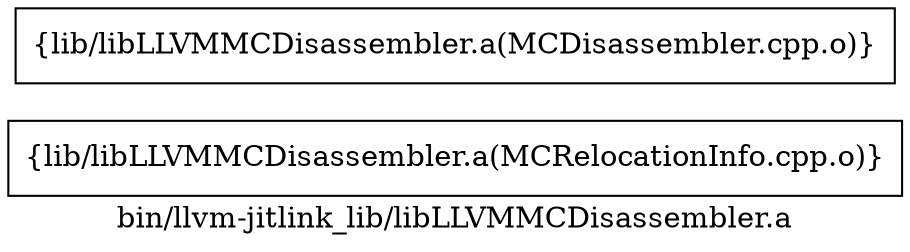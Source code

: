 digraph "bin/llvm-jitlink_lib/libLLVMMCDisassembler.a" {
	label="bin/llvm-jitlink_lib/libLLVMMCDisassembler.a";
	rankdir=LR;

	Node0x5559f7061848 [shape=record,shape=box,group=0,label="{lib/libLLVMMCDisassembler.a(MCRelocationInfo.cpp.o)}"];
	Node0x5559f70624c8 [shape=record,shape=box,group=0,label="{lib/libLLVMMCDisassembler.a(MCDisassembler.cpp.o)}"];
}
